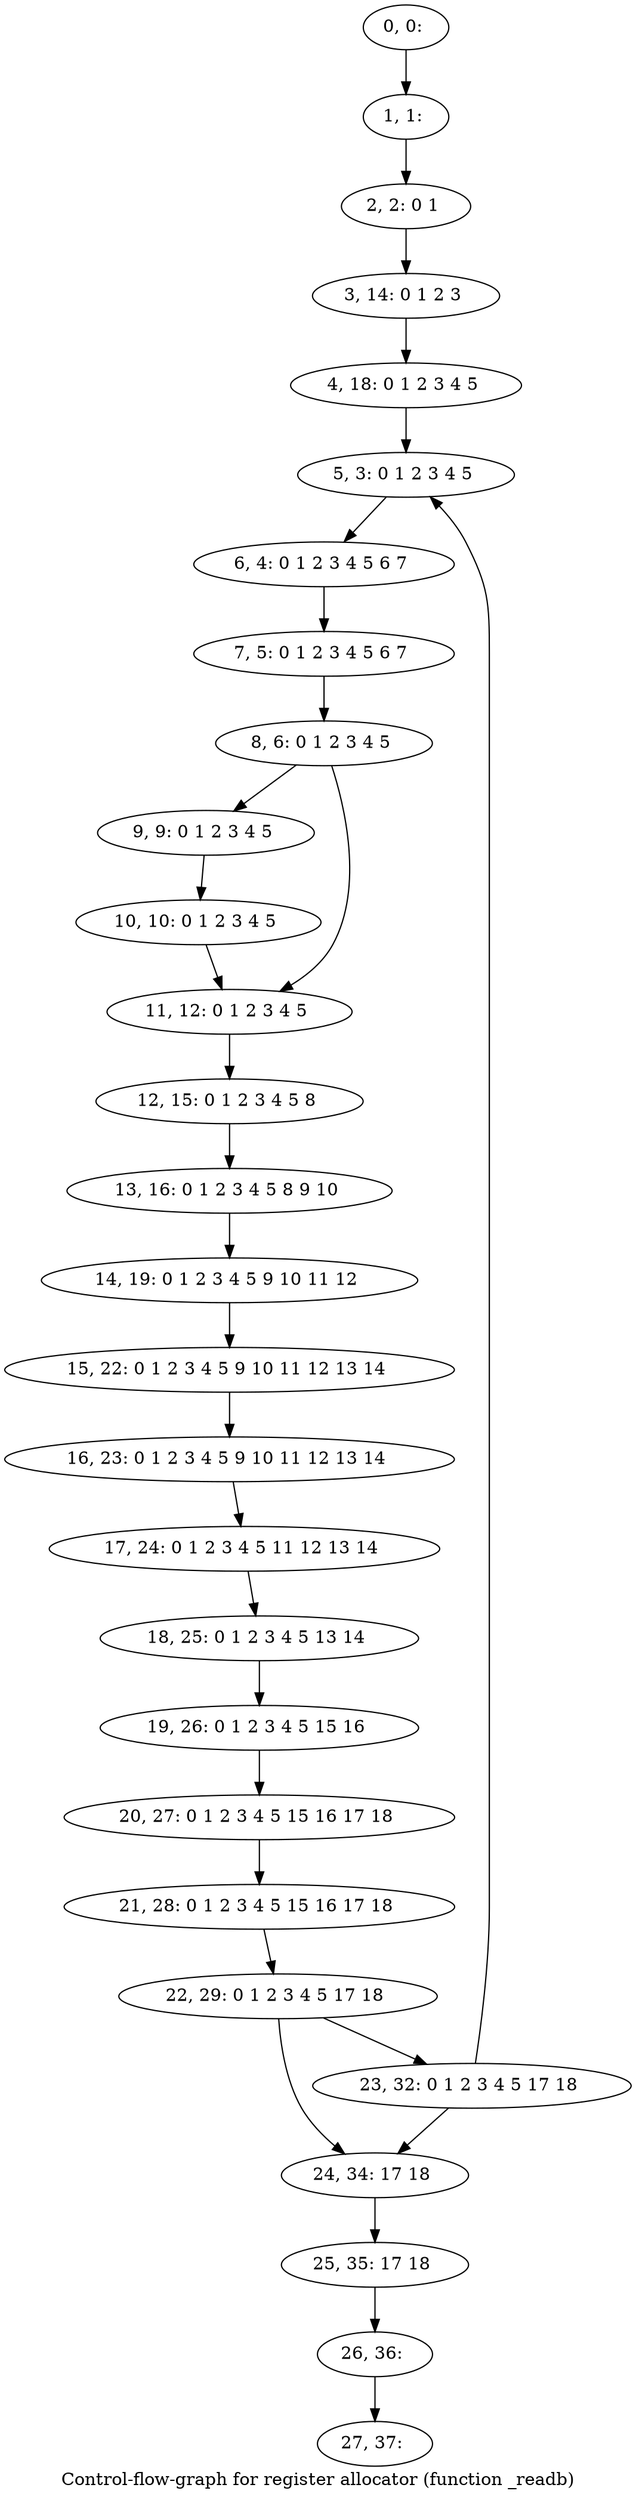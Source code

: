 digraph G {
graph [label="Control-flow-graph for register allocator (function _readb)"]
0[label="0, 0: "];
1[label="1, 1: "];
2[label="2, 2: 0 1 "];
3[label="3, 14: 0 1 2 3 "];
4[label="4, 18: 0 1 2 3 4 5 "];
5[label="5, 3: 0 1 2 3 4 5 "];
6[label="6, 4: 0 1 2 3 4 5 6 7 "];
7[label="7, 5: 0 1 2 3 4 5 6 7 "];
8[label="8, 6: 0 1 2 3 4 5 "];
9[label="9, 9: 0 1 2 3 4 5 "];
10[label="10, 10: 0 1 2 3 4 5 "];
11[label="11, 12: 0 1 2 3 4 5 "];
12[label="12, 15: 0 1 2 3 4 5 8 "];
13[label="13, 16: 0 1 2 3 4 5 8 9 10 "];
14[label="14, 19: 0 1 2 3 4 5 9 10 11 12 "];
15[label="15, 22: 0 1 2 3 4 5 9 10 11 12 13 14 "];
16[label="16, 23: 0 1 2 3 4 5 9 10 11 12 13 14 "];
17[label="17, 24: 0 1 2 3 4 5 11 12 13 14 "];
18[label="18, 25: 0 1 2 3 4 5 13 14 "];
19[label="19, 26: 0 1 2 3 4 5 15 16 "];
20[label="20, 27: 0 1 2 3 4 5 15 16 17 18 "];
21[label="21, 28: 0 1 2 3 4 5 15 16 17 18 "];
22[label="22, 29: 0 1 2 3 4 5 17 18 "];
23[label="23, 32: 0 1 2 3 4 5 17 18 "];
24[label="24, 34: 17 18 "];
25[label="25, 35: 17 18 "];
26[label="26, 36: "];
27[label="27, 37: "];
0->1 ;
1->2 ;
2->3 ;
3->4 ;
4->5 ;
5->6 ;
6->7 ;
7->8 ;
8->9 ;
8->11 ;
9->10 ;
10->11 ;
11->12 ;
12->13 ;
13->14 ;
14->15 ;
15->16 ;
16->17 ;
17->18 ;
18->19 ;
19->20 ;
20->21 ;
21->22 ;
22->23 ;
22->24 ;
23->24 ;
23->5 ;
24->25 ;
25->26 ;
26->27 ;
}
